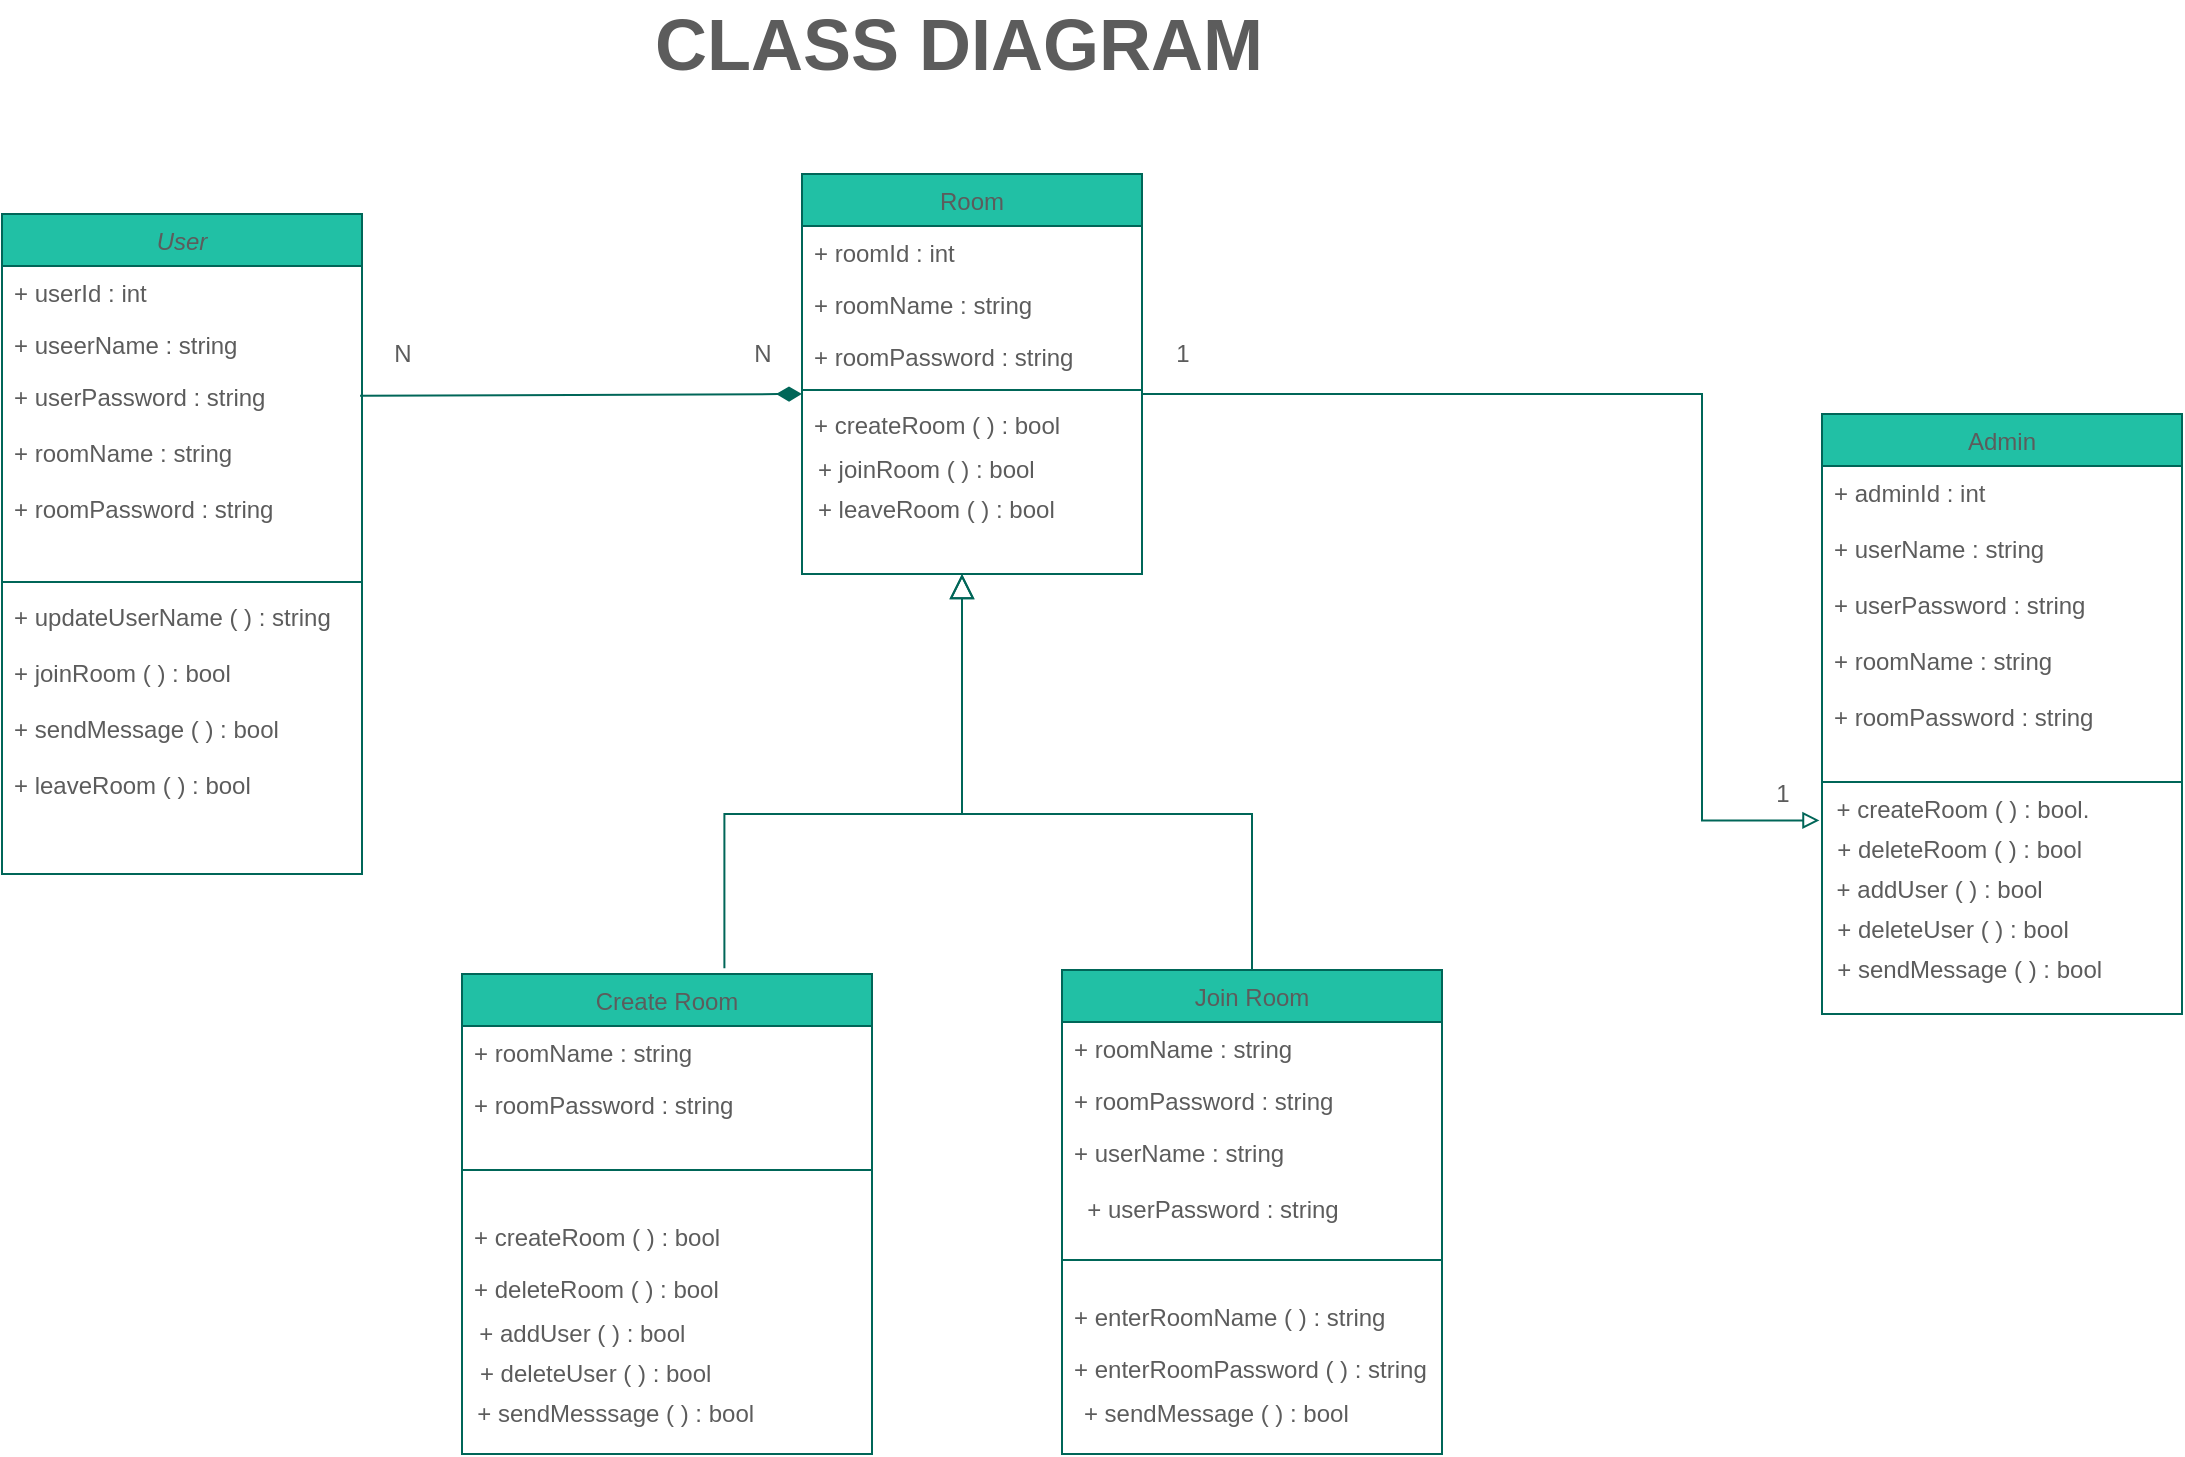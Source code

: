 <mxfile version="18.0.7" type="github">
  <diagram id="C5RBs43oDa-KdzZeNtuy" name="Page-1">
    <mxGraphModel dx="1113" dy="722" grid="1" gridSize="10" guides="1" tooltips="1" connect="1" arrows="1" fold="1" page="1" pageScale="1" pageWidth="827" pageHeight="1169" math="0" shadow="0">
      <root>
        <mxCell id="WIyWlLk6GJQsqaUBKTNV-0" />
        <mxCell id="WIyWlLk6GJQsqaUBKTNV-1" parent="WIyWlLk6GJQsqaUBKTNV-0" />
        <mxCell id="zkfFHV4jXpPFQw0GAbJ--0" value="User" style="swimlane;fontStyle=2;align=center;verticalAlign=top;childLayout=stackLayout;horizontal=1;startSize=26;horizontalStack=0;resizeParent=1;resizeLast=0;collapsible=1;marginBottom=0;rounded=0;shadow=0;strokeWidth=1;fillColor=#21C0A5;strokeColor=#006658;fontColor=#5C5C5C;" parent="WIyWlLk6GJQsqaUBKTNV-1" vertex="1">
          <mxGeometry x="90" y="140" width="180" height="330" as="geometry">
            <mxRectangle x="230" y="140" width="160" height="26" as="alternateBounds" />
          </mxGeometry>
        </mxCell>
        <mxCell id="zkfFHV4jXpPFQw0GAbJ--1" value="+ userId : int" style="text;align=left;verticalAlign=top;spacingLeft=4;spacingRight=4;overflow=hidden;rotatable=0;points=[[0,0.5],[1,0.5]];portConstraint=eastwest;fontColor=#5C5C5C;" parent="zkfFHV4jXpPFQw0GAbJ--0" vertex="1">
          <mxGeometry y="26" width="180" height="26" as="geometry" />
        </mxCell>
        <mxCell id="zkfFHV4jXpPFQw0GAbJ--2" value="+ useerName : string" style="text;align=left;verticalAlign=top;spacingLeft=4;spacingRight=4;overflow=hidden;rotatable=0;points=[[0,0.5],[1,0.5]];portConstraint=eastwest;rounded=0;shadow=0;html=0;fontColor=#5C5C5C;" parent="zkfFHV4jXpPFQw0GAbJ--0" vertex="1">
          <mxGeometry y="52" width="180" height="26" as="geometry" />
        </mxCell>
        <mxCell id="zkfFHV4jXpPFQw0GAbJ--3" value="+ userPassword : string&#xa;&#xa;+ roomName : string&#xa;&#xa;+ roomPassword : string&#xa;&#xa;" style="text;align=left;verticalAlign=top;spacingLeft=4;spacingRight=4;overflow=hidden;rotatable=0;points=[[0,0.5],[1,0.5]];portConstraint=eastwest;rounded=0;shadow=0;html=0;fontColor=#5C5C5C;" parent="zkfFHV4jXpPFQw0GAbJ--0" vertex="1">
          <mxGeometry y="78" width="180" height="102" as="geometry" />
        </mxCell>
        <mxCell id="zkfFHV4jXpPFQw0GAbJ--4" value="" style="line;html=1;strokeWidth=1;align=left;verticalAlign=middle;spacingTop=-1;spacingLeft=3;spacingRight=3;rotatable=0;labelPosition=right;points=[];portConstraint=eastwest;fillColor=#21C0A5;strokeColor=#006658;fontColor=#5C5C5C;" parent="zkfFHV4jXpPFQw0GAbJ--0" vertex="1">
          <mxGeometry y="180" width="180" height="8" as="geometry" />
        </mxCell>
        <mxCell id="zkfFHV4jXpPFQw0GAbJ--5" value="+ updateUserName ( ) : string&#xa;&#xa;+ joinRoom ( ) : bool&#xa;&#xa;+ sendMessage ( ) : bool&#xa;&#xa;+ leaveRoom ( ) : bool&#xa;" style="text;align=left;verticalAlign=top;spacingLeft=4;spacingRight=4;overflow=hidden;rotatable=0;points=[[0,0.5],[1,0.5]];portConstraint=eastwest;fontColor=#5C5C5C;" parent="zkfFHV4jXpPFQw0GAbJ--0" vertex="1">
          <mxGeometry y="188" width="180" height="142" as="geometry" />
        </mxCell>
        <mxCell id="zkfFHV4jXpPFQw0GAbJ--13" value="Admin" style="swimlane;fontStyle=0;align=center;verticalAlign=top;childLayout=stackLayout;horizontal=1;startSize=26;horizontalStack=0;resizeParent=1;resizeLast=0;collapsible=1;marginBottom=0;rounded=0;shadow=0;strokeWidth=1;fillColor=#21C0A5;strokeColor=#006658;fontColor=#5C5C5C;" parent="WIyWlLk6GJQsqaUBKTNV-1" vertex="1">
          <mxGeometry x="1000" y="240" width="180" height="300" as="geometry">
            <mxRectangle x="340" y="380" width="170" height="26" as="alternateBounds" />
          </mxGeometry>
        </mxCell>
        <mxCell id="zkfFHV4jXpPFQw0GAbJ--14" value="+ adminId : int&#xa;&#xa;+ userName : string&#xa;&#xa;+ userPassword : string&#xa;&#xa;+ roomName : string&#xa;&#xa;+ roomPassword : string&#xa;&#xa;" style="text;align=left;verticalAlign=top;spacingLeft=4;spacingRight=4;overflow=hidden;rotatable=0;points=[[0,0.5],[1,0.5]];portConstraint=eastwest;fontColor=#5C5C5C;" parent="zkfFHV4jXpPFQw0GAbJ--13" vertex="1">
          <mxGeometry y="26" width="180" height="154" as="geometry" />
        </mxCell>
        <mxCell id="zkfFHV4jXpPFQw0GAbJ--15" value="" style="line;html=1;strokeWidth=1;align=left;verticalAlign=middle;spacingTop=-1;spacingLeft=3;spacingRight=3;rotatable=0;labelPosition=right;points=[];portConstraint=eastwest;fillColor=#21C0A5;strokeColor=#006658;fontColor=#5C5C5C;" parent="zkfFHV4jXpPFQw0GAbJ--13" vertex="1">
          <mxGeometry y="180" width="180" height="8" as="geometry" />
        </mxCell>
        <mxCell id="ylMK_9YxcN9ffswrRYAI-6" value="+ createRoom ( ) : bool.&amp;nbsp; &amp;nbsp; &amp;nbsp; &amp;nbsp; &amp;nbsp; &amp;nbsp;&amp;nbsp;" style="text;html=1;align=center;verticalAlign=middle;resizable=0;points=[];autosize=1;strokeColor=none;fillColor=none;fontColor=#5C5C5C;" vertex="1" parent="zkfFHV4jXpPFQw0GAbJ--13">
          <mxGeometry y="188" width="180" height="20" as="geometry" />
        </mxCell>
        <mxCell id="ylMK_9YxcN9ffswrRYAI-7" value="+ deleteRoom ( ) : bool&amp;nbsp; &amp;nbsp; &amp;nbsp; &amp;nbsp; &amp;nbsp; &amp;nbsp; &amp;nbsp;" style="text;html=1;align=center;verticalAlign=middle;resizable=0;points=[];autosize=1;strokeColor=none;fillColor=none;fontColor=#5C5C5C;" vertex="1" parent="zkfFHV4jXpPFQw0GAbJ--13">
          <mxGeometry y="208" width="180" height="20" as="geometry" />
        </mxCell>
        <mxCell id="ylMK_9YxcN9ffswrRYAI-8" value="+ addUser ( ) : bool&amp;nbsp; &amp;nbsp; &amp;nbsp; &amp;nbsp; &amp;nbsp; &amp;nbsp; &amp;nbsp; &amp;nbsp; &amp;nbsp; &amp;nbsp;" style="text;html=1;align=center;verticalAlign=middle;resizable=0;points=[];autosize=1;strokeColor=none;fillColor=none;fontColor=#5C5C5C;" vertex="1" parent="zkfFHV4jXpPFQw0GAbJ--13">
          <mxGeometry y="228" width="180" height="20" as="geometry" />
        </mxCell>
        <mxCell id="ylMK_9YxcN9ffswrRYAI-9" value="+ deleteUser ( ) : bool&amp;nbsp; &amp;nbsp; &amp;nbsp; &amp;nbsp; &amp;nbsp; &amp;nbsp; &amp;nbsp; &amp;nbsp;" style="text;html=1;align=center;verticalAlign=middle;resizable=0;points=[];autosize=1;strokeColor=none;fillColor=none;fontColor=#5C5C5C;" vertex="1" parent="zkfFHV4jXpPFQw0GAbJ--13">
          <mxGeometry y="248" width="180" height="20" as="geometry" />
        </mxCell>
        <mxCell id="ylMK_9YxcN9ffswrRYAI-10" value="+ sendMessage ( ) : bool&amp;nbsp; &amp;nbsp; &amp;nbsp; &amp;nbsp; &amp;nbsp;&amp;nbsp;" style="text;html=1;align=center;verticalAlign=middle;resizable=0;points=[];autosize=1;strokeColor=none;fillColor=none;fontColor=#5C5C5C;" vertex="1" parent="zkfFHV4jXpPFQw0GAbJ--13">
          <mxGeometry y="268" width="180" height="20" as="geometry" />
        </mxCell>
        <mxCell id="ylMK_9YxcN9ffswrRYAI-14" value="" style="edgeStyle=orthogonalEdgeStyle;rounded=0;orthogonalLoop=1;jettySize=auto;html=1;strokeColor=#006658;fontColor=#5C5C5C;entryX=-0.007;entryY=-0.238;entryDx=0;entryDy=0;entryPerimeter=0;endArrow=block;endFill=0;" edge="1" parent="WIyWlLk6GJQsqaUBKTNV-1" source="zkfFHV4jXpPFQw0GAbJ--17" target="ylMK_9YxcN9ffswrRYAI-7">
          <mxGeometry relative="1" as="geometry">
            <mxPoint x="880" y="590" as="targetPoint" />
            <Array as="points">
              <mxPoint x="940" y="230" />
              <mxPoint x="940" y="443" />
            </Array>
          </mxGeometry>
        </mxCell>
        <mxCell id="zkfFHV4jXpPFQw0GAbJ--17" value="Room" style="swimlane;fontStyle=0;align=center;verticalAlign=top;childLayout=stackLayout;horizontal=1;startSize=26;horizontalStack=0;resizeParent=1;resizeLast=0;collapsible=1;marginBottom=0;rounded=0;shadow=0;strokeWidth=1;fillColor=#21C0A5;strokeColor=#006658;fontColor=#5C5C5C;" parent="WIyWlLk6GJQsqaUBKTNV-1" vertex="1">
          <mxGeometry x="490" y="120" width="170" height="200" as="geometry">
            <mxRectangle x="550" y="140" width="160" height="26" as="alternateBounds" />
          </mxGeometry>
        </mxCell>
        <mxCell id="zkfFHV4jXpPFQw0GAbJ--18" value="+ roomId : int" style="text;align=left;verticalAlign=top;spacingLeft=4;spacingRight=4;overflow=hidden;rotatable=0;points=[[0,0.5],[1,0.5]];portConstraint=eastwest;fontColor=#5C5C5C;" parent="zkfFHV4jXpPFQw0GAbJ--17" vertex="1">
          <mxGeometry y="26" width="170" height="26" as="geometry" />
        </mxCell>
        <mxCell id="zkfFHV4jXpPFQw0GAbJ--19" value="+ roomName : string" style="text;align=left;verticalAlign=top;spacingLeft=4;spacingRight=4;overflow=hidden;rotatable=0;points=[[0,0.5],[1,0.5]];portConstraint=eastwest;rounded=0;shadow=0;html=0;fontColor=#5C5C5C;" parent="zkfFHV4jXpPFQw0GAbJ--17" vertex="1">
          <mxGeometry y="52" width="170" height="26" as="geometry" />
        </mxCell>
        <mxCell id="zkfFHV4jXpPFQw0GAbJ--20" value="+ roomPassword : string" style="text;align=left;verticalAlign=top;spacingLeft=4;spacingRight=4;overflow=hidden;rotatable=0;points=[[0,0.5],[1,0.5]];portConstraint=eastwest;rounded=0;shadow=0;html=0;fontColor=#5C5C5C;" parent="zkfFHV4jXpPFQw0GAbJ--17" vertex="1">
          <mxGeometry y="78" width="170" height="26" as="geometry" />
        </mxCell>
        <mxCell id="zkfFHV4jXpPFQw0GAbJ--23" value="" style="line;html=1;strokeWidth=1;align=left;verticalAlign=middle;spacingTop=-1;spacingLeft=3;spacingRight=3;rotatable=0;labelPosition=right;points=[];portConstraint=eastwest;fillColor=#21C0A5;strokeColor=#006658;fontColor=#5C5C5C;" parent="zkfFHV4jXpPFQw0GAbJ--17" vertex="1">
          <mxGeometry y="104" width="170" height="8" as="geometry" />
        </mxCell>
        <mxCell id="zkfFHV4jXpPFQw0GAbJ--24" value="+ createRoom ( ) : bool" style="text;align=left;verticalAlign=top;spacingLeft=4;spacingRight=4;overflow=hidden;rotatable=0;points=[[0,0.5],[1,0.5]];portConstraint=eastwest;fontColor=#5C5C5C;" parent="zkfFHV4jXpPFQw0GAbJ--17" vertex="1">
          <mxGeometry y="112" width="170" height="26" as="geometry" />
        </mxCell>
        <mxCell id="ylMK_9YxcN9ffswrRYAI-3" value="+ joinRoom ( ) : bool&amp;nbsp; &amp;nbsp; &amp;nbsp; &amp;nbsp; &amp;nbsp; &amp;nbsp; &amp;nbsp;&amp;nbsp;" style="text;html=1;align=center;verticalAlign=middle;resizable=0;points=[];autosize=1;strokeColor=none;fillColor=none;fontColor=#5C5C5C;" vertex="1" parent="zkfFHV4jXpPFQw0GAbJ--17">
          <mxGeometry y="138" width="170" height="20" as="geometry" />
        </mxCell>
        <mxCell id="ylMK_9YxcN9ffswrRYAI-4" value="+ leaveRoom ( ) : bool&amp;nbsp; &amp;nbsp; &amp;nbsp; &amp;nbsp; &amp;nbsp; &amp;nbsp;" style="text;html=1;align=center;verticalAlign=middle;resizable=0;points=[];autosize=1;strokeColor=none;fillColor=none;fontColor=#5C5C5C;" vertex="1" parent="zkfFHV4jXpPFQw0GAbJ--17">
          <mxGeometry y="158" width="170" height="20" as="geometry" />
        </mxCell>
        <mxCell id="ylMK_9YxcN9ffswrRYAI-31" value="Join Room" style="swimlane;fontStyle=0;align=center;verticalAlign=top;childLayout=stackLayout;horizontal=1;startSize=26;horizontalStack=0;resizeParent=1;resizeLast=0;collapsible=1;marginBottom=0;rounded=0;shadow=0;strokeWidth=1;fillColor=#21C0A5;strokeColor=#006658;fontColor=#5C5C5C;" vertex="1" parent="WIyWlLk6GJQsqaUBKTNV-1">
          <mxGeometry x="620" y="518" width="190" height="242" as="geometry">
            <mxRectangle x="550" y="140" width="160" height="26" as="alternateBounds" />
          </mxGeometry>
        </mxCell>
        <mxCell id="ylMK_9YxcN9ffswrRYAI-32" value="+ roomName : string " style="text;align=left;verticalAlign=top;spacingLeft=4;spacingRight=4;overflow=hidden;rotatable=0;points=[[0,0.5],[1,0.5]];portConstraint=eastwest;fontColor=#5C5C5C;" vertex="1" parent="ylMK_9YxcN9ffswrRYAI-31">
          <mxGeometry y="26" width="190" height="26" as="geometry" />
        </mxCell>
        <mxCell id="ylMK_9YxcN9ffswrRYAI-33" value="+ roomPassword : string" style="text;align=left;verticalAlign=top;spacingLeft=4;spacingRight=4;overflow=hidden;rotatable=0;points=[[0,0.5],[1,0.5]];portConstraint=eastwest;rounded=0;shadow=0;html=0;fontColor=#5C5C5C;" vertex="1" parent="ylMK_9YxcN9ffswrRYAI-31">
          <mxGeometry y="52" width="190" height="26" as="geometry" />
        </mxCell>
        <mxCell id="ylMK_9YxcN9ffswrRYAI-34" value="+ userName : string           " style="text;align=left;verticalAlign=top;spacingLeft=4;spacingRight=4;overflow=hidden;rotatable=0;points=[[0,0.5],[1,0.5]];portConstraint=eastwest;rounded=0;shadow=0;html=0;fontColor=#5C5C5C;" vertex="1" parent="ylMK_9YxcN9ffswrRYAI-31">
          <mxGeometry y="78" width="190" height="32" as="geometry" />
        </mxCell>
        <mxCell id="ylMK_9YxcN9ffswrRYAI-40" value="+ userPassword : string&amp;nbsp; &amp;nbsp; &amp;nbsp; &amp;nbsp; &amp;nbsp; &amp;nbsp;&amp;nbsp;" style="text;html=1;align=center;verticalAlign=middle;resizable=0;points=[];autosize=1;strokeColor=none;fillColor=none;fontColor=#5C5C5C;" vertex="1" parent="ylMK_9YxcN9ffswrRYAI-31">
          <mxGeometry y="110" width="190" height="20" as="geometry" />
        </mxCell>
        <mxCell id="ylMK_9YxcN9ffswrRYAI-35" value="" style="line;html=1;strokeWidth=1;align=left;verticalAlign=middle;spacingTop=-1;spacingLeft=3;spacingRight=3;rotatable=0;labelPosition=right;points=[];portConstraint=eastwest;fillColor=#21C0A5;strokeColor=#006658;fontColor=#5C5C5C;" vertex="1" parent="ylMK_9YxcN9ffswrRYAI-31">
          <mxGeometry y="130" width="190" height="30" as="geometry" />
        </mxCell>
        <mxCell id="ylMK_9YxcN9ffswrRYAI-36" value="+ enterRoomName ( ) : string" style="text;align=left;verticalAlign=top;spacingLeft=4;spacingRight=4;overflow=hidden;rotatable=0;points=[[0,0.5],[1,0.5]];portConstraint=eastwest;fontColor=#5C5C5C;" vertex="1" parent="ylMK_9YxcN9ffswrRYAI-31">
          <mxGeometry y="160" width="190" height="26" as="geometry" />
        </mxCell>
        <mxCell id="ylMK_9YxcN9ffswrRYAI-37" value="+ enterRoomPassword ( ) : string" style="text;align=left;verticalAlign=top;spacingLeft=4;spacingRight=4;overflow=hidden;rotatable=0;points=[[0,0.5],[1,0.5]];portConstraint=eastwest;fontColor=#5C5C5C;" vertex="1" parent="ylMK_9YxcN9ffswrRYAI-31">
          <mxGeometry y="186" width="190" height="26" as="geometry" />
        </mxCell>
        <mxCell id="ylMK_9YxcN9ffswrRYAI-38" value="&amp;nbsp; + sendMessage ( ) : bool&amp;nbsp; &amp;nbsp; &amp;nbsp; &amp;nbsp; &amp;nbsp; &amp;nbsp; &amp;nbsp;" style="text;html=1;align=center;verticalAlign=middle;resizable=0;points=[];autosize=1;strokeColor=none;fillColor=none;fontColor=#5C5C5C;" vertex="1" parent="ylMK_9YxcN9ffswrRYAI-31">
          <mxGeometry y="212" width="190" height="20" as="geometry" />
        </mxCell>
        <mxCell id="ylMK_9YxcN9ffswrRYAI-42" value="Create Room" style="swimlane;fontStyle=0;align=center;verticalAlign=top;childLayout=stackLayout;horizontal=1;startSize=26;horizontalStack=0;resizeParent=1;resizeLast=0;collapsible=1;marginBottom=0;rounded=0;shadow=0;strokeWidth=1;fillColor=#21C0A5;strokeColor=#006658;fontColor=#5C5C5C;" vertex="1" parent="WIyWlLk6GJQsqaUBKTNV-1">
          <mxGeometry x="320" y="520" width="205" height="240" as="geometry">
            <mxRectangle x="550" y="140" width="160" height="26" as="alternateBounds" />
          </mxGeometry>
        </mxCell>
        <mxCell id="ylMK_9YxcN9ffswrRYAI-43" value="+ roomName : string " style="text;align=left;verticalAlign=top;spacingLeft=4;spacingRight=4;overflow=hidden;rotatable=0;points=[[0,0.5],[1,0.5]];portConstraint=eastwest;fontColor=#5C5C5C;" vertex="1" parent="ylMK_9YxcN9ffswrRYAI-42">
          <mxGeometry y="26" width="205" height="26" as="geometry" />
        </mxCell>
        <mxCell id="ylMK_9YxcN9ffswrRYAI-44" value="+ roomPassword : string" style="text;align=left;verticalAlign=top;spacingLeft=4;spacingRight=4;overflow=hidden;rotatable=0;points=[[0,0.5],[1,0.5]];portConstraint=eastwest;rounded=0;shadow=0;html=0;fontColor=#5C5C5C;" vertex="1" parent="ylMK_9YxcN9ffswrRYAI-42">
          <mxGeometry y="52" width="205" height="26" as="geometry" />
        </mxCell>
        <mxCell id="ylMK_9YxcN9ffswrRYAI-47" value="" style="line;html=1;strokeWidth=1;align=left;verticalAlign=middle;spacingTop=-1;spacingLeft=3;spacingRight=3;rotatable=0;labelPosition=right;points=[];portConstraint=eastwest;fillColor=#21C0A5;strokeColor=#006658;fontColor=#5C5C5C;" vertex="1" parent="ylMK_9YxcN9ffswrRYAI-42">
          <mxGeometry y="78" width="205" height="40" as="geometry" />
        </mxCell>
        <mxCell id="ylMK_9YxcN9ffswrRYAI-48" value="+ createRoom ( ) : bool" style="text;align=left;verticalAlign=top;spacingLeft=4;spacingRight=4;overflow=hidden;rotatable=0;points=[[0,0.5],[1,0.5]];portConstraint=eastwest;fontColor=#5C5C5C;" vertex="1" parent="ylMK_9YxcN9ffswrRYAI-42">
          <mxGeometry y="118" width="205" height="26" as="geometry" />
        </mxCell>
        <mxCell id="ylMK_9YxcN9ffswrRYAI-49" value="+ deleteRoom ( ) : bool" style="text;align=left;verticalAlign=top;spacingLeft=4;spacingRight=4;overflow=hidden;rotatable=0;points=[[0,0.5],[1,0.5]];portConstraint=eastwest;fontColor=#5C5C5C;" vertex="1" parent="ylMK_9YxcN9ffswrRYAI-42">
          <mxGeometry y="144" width="205" height="26" as="geometry" />
        </mxCell>
        <mxCell id="ylMK_9YxcN9ffswrRYAI-50" value="+ addUser ( ) : bool&amp;nbsp; &amp;nbsp; &amp;nbsp; &amp;nbsp; &amp;nbsp; &amp;nbsp; &amp;nbsp; &amp;nbsp; &amp;nbsp; &amp;nbsp; &amp;nbsp; &amp;nbsp; &amp;nbsp;&amp;nbsp;" style="text;html=1;align=center;verticalAlign=middle;resizable=0;points=[];autosize=1;strokeColor=none;fillColor=none;fontColor=#5C5C5C;" vertex="1" parent="ylMK_9YxcN9ffswrRYAI-42">
          <mxGeometry y="170" width="205" height="20" as="geometry" />
        </mxCell>
        <mxCell id="ylMK_9YxcN9ffswrRYAI-52" value="+ deleteUser ( ) : bool&amp;nbsp; &amp;nbsp; &amp;nbsp; &amp;nbsp; &amp;nbsp; &amp;nbsp; &amp;nbsp; &amp;nbsp; &amp;nbsp; &amp;nbsp; &amp;nbsp;&amp;nbsp;" style="text;html=1;align=center;verticalAlign=middle;resizable=0;points=[];autosize=1;strokeColor=none;fillColor=none;fontColor=#5C5C5C;" vertex="1" parent="ylMK_9YxcN9ffswrRYAI-42">
          <mxGeometry y="190" width="205" height="20" as="geometry" />
        </mxCell>
        <mxCell id="ylMK_9YxcN9ffswrRYAI-53" value="+ sendMesssage ( ) : bool&amp;nbsp; &amp;nbsp; &amp;nbsp; &amp;nbsp; &amp;nbsp; &amp;nbsp; &amp;nbsp; &amp;nbsp;&amp;nbsp;" style="text;html=1;align=center;verticalAlign=middle;resizable=0;points=[];autosize=1;strokeColor=none;fillColor=none;fontColor=#5C5C5C;" vertex="1" parent="ylMK_9YxcN9ffswrRYAI-42">
          <mxGeometry y="210" width="205" height="20" as="geometry" />
        </mxCell>
        <mxCell id="ylMK_9YxcN9ffswrRYAI-55" value="" style="endArrow=block;endSize=10;endFill=0;shadow=0;strokeWidth=1;rounded=0;edgeStyle=elbowEdgeStyle;elbow=vertical;strokeColor=#006658;fontColor=#5C5C5C;exitX=0.64;exitY=-0.012;exitDx=0;exitDy=0;exitPerimeter=0;" edge="1" parent="WIyWlLk6GJQsqaUBKTNV-1" source="ylMK_9YxcN9ffswrRYAI-42">
          <mxGeometry width="160" relative="1" as="geometry">
            <mxPoint x="603" y="440" as="sourcePoint" />
            <mxPoint x="570" y="320" as="targetPoint" />
            <Array as="points">
              <mxPoint x="600" y="440" />
              <mxPoint x="640" y="440" />
              <mxPoint x="620" y="370" />
              <mxPoint x="610" y="370" />
              <mxPoint x="456" y="440" />
              <mxPoint x="626" y="400" />
            </Array>
          </mxGeometry>
        </mxCell>
        <mxCell id="ylMK_9YxcN9ffswrRYAI-56" value="" style="endArrow=block;endSize=10;endFill=0;shadow=0;strokeWidth=1;rounded=0;edgeStyle=elbowEdgeStyle;elbow=vertical;strokeColor=#006658;fontColor=#5C5C5C;exitX=0.5;exitY=0;exitDx=0;exitDy=0;" edge="1" parent="WIyWlLk6GJQsqaUBKTNV-1" source="ylMK_9YxcN9ffswrRYAI-31">
          <mxGeometry width="160" relative="1" as="geometry">
            <mxPoint x="777" y="380" as="sourcePoint" />
            <mxPoint x="570" y="320" as="targetPoint" />
            <Array as="points">
              <mxPoint x="600" y="440" />
              <mxPoint x="720" y="440" />
              <mxPoint x="700" y="430" />
              <mxPoint x="630" y="380" />
              <mxPoint x="800" y="340" />
            </Array>
          </mxGeometry>
        </mxCell>
        <mxCell id="ylMK_9YxcN9ffswrRYAI-58" value="1" style="text;html=1;align=center;verticalAlign=middle;resizable=0;points=[];autosize=1;strokeColor=none;fillColor=none;fontColor=#5C5C5C;" vertex="1" parent="WIyWlLk6GJQsqaUBKTNV-1">
          <mxGeometry x="970" y="420" width="20" height="20" as="geometry" />
        </mxCell>
        <mxCell id="ylMK_9YxcN9ffswrRYAI-62" value="&amp;nbsp; &amp;nbsp; &amp;nbsp; N" style="text;html=1;align=center;verticalAlign=middle;resizable=0;points=[];autosize=1;strokeColor=none;fillColor=none;fontColor=#5C5C5C;" vertex="1" parent="WIyWlLk6GJQsqaUBKTNV-1">
          <mxGeometry x="260" y="200" width="40" height="20" as="geometry" />
        </mxCell>
        <mxCell id="ylMK_9YxcN9ffswrRYAI-63" value="N" style="text;html=1;align=center;verticalAlign=middle;resizable=0;points=[];autosize=1;strokeColor=none;fillColor=none;fontColor=#5C5C5C;" vertex="1" parent="WIyWlLk6GJQsqaUBKTNV-1">
          <mxGeometry x="460" y="200" width="20" height="20" as="geometry" />
        </mxCell>
        <mxCell id="ylMK_9YxcN9ffswrRYAI-64" value="1" style="text;html=1;align=center;verticalAlign=middle;resizable=0;points=[];autosize=1;strokeColor=none;fillColor=none;fontColor=#5C5C5C;" vertex="1" parent="WIyWlLk6GJQsqaUBKTNV-1">
          <mxGeometry x="670" y="200" width="20" height="20" as="geometry" />
        </mxCell>
        <mxCell id="ylMK_9YxcN9ffswrRYAI-65" value="" style="endArrow=diamondThin;endSize=10;endFill=1;shadow=0;strokeWidth=1;rounded=0;edgeStyle=elbowEdgeStyle;elbow=vertical;strokeColor=#006658;fontColor=#5C5C5C;entryX=0.012;entryY=0.1;entryDx=0;entryDy=0;entryPerimeter=0;exitX=1.006;exitY=0.617;exitDx=0;exitDy=0;exitPerimeter=0;" edge="1" parent="WIyWlLk6GJQsqaUBKTNV-1">
          <mxGeometry width="160" relative="1" as="geometry">
            <mxPoint x="269.04" y="230.93" as="sourcePoint" />
            <mxPoint x="490.0" y="229.996" as="targetPoint" />
            <Array as="points">
              <mxPoint x="297.96" y="229.996" />
              <mxPoint x="417.96" y="229.996" />
              <mxPoint x="327.96" y="269.996" />
              <mxPoint x="377.96" y="249.996" />
              <mxPoint x="542.76" y="82.876" />
            </Array>
          </mxGeometry>
        </mxCell>
        <mxCell id="ylMK_9YxcN9ffswrRYAI-67" value="&lt;font style=&quot;font-size: 36px;&quot;&gt;&lt;b&gt;CLASS DIAGRAM&lt;/b&gt;&lt;/font&gt;" style="text;html=1;align=center;verticalAlign=middle;resizable=0;points=[];autosize=1;strokeColor=none;fillColor=none;fontColor=#5C5C5C;" vertex="1" parent="WIyWlLk6GJQsqaUBKTNV-1">
          <mxGeometry x="408" y="40" width="320" height="30" as="geometry" />
        </mxCell>
      </root>
    </mxGraphModel>
  </diagram>
</mxfile>
